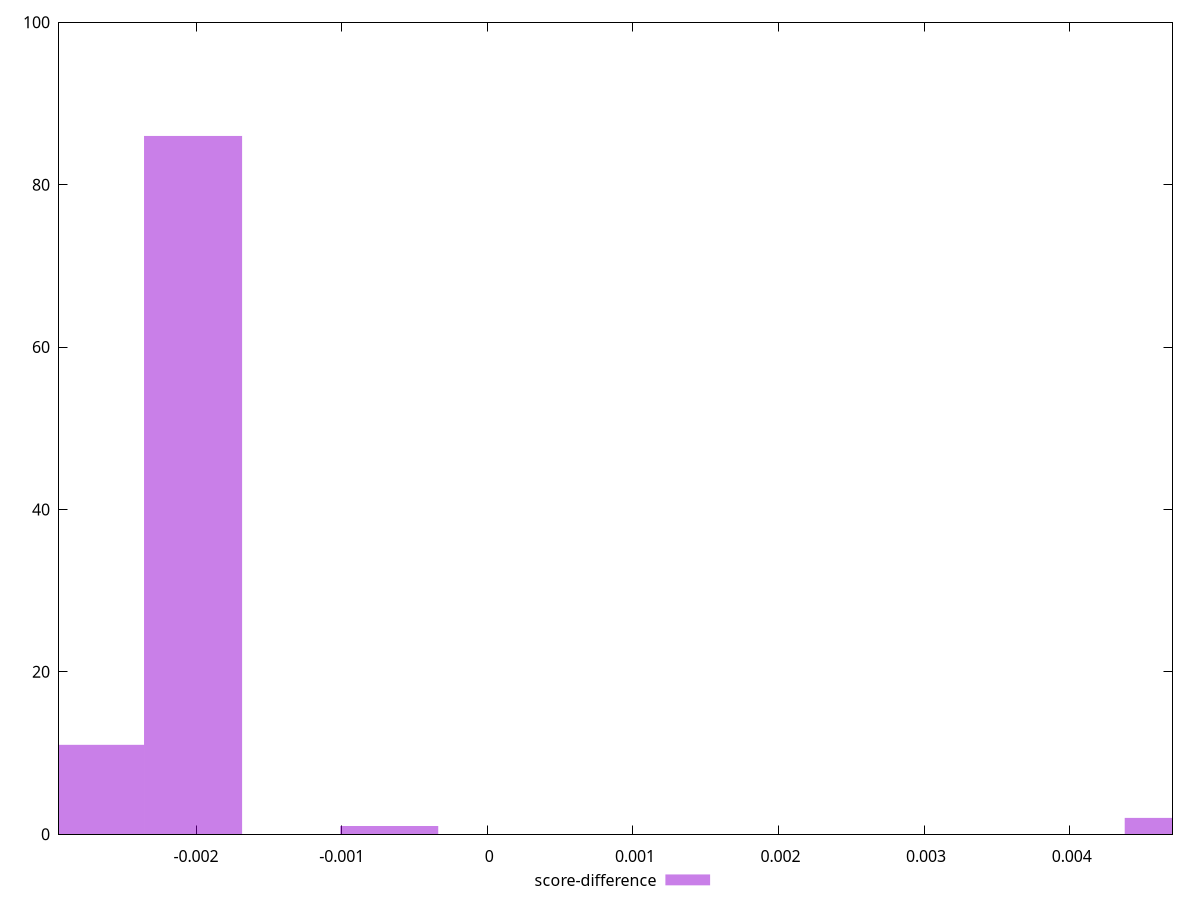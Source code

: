 reset

$scoreDifference <<EOF
-0.0020204974249309793 86
-0.002693996566574639 11
0.004714493991505618 2
-0.0006734991416436597 1
EOF

set key outside below
set boxwidth 0.0006734991416436597
set xrange [-0.002941176470588211:0.004705882352941171]
set yrange [0:100]
set trange [0:100]
set style fill transparent solid 0.5 noborder
set terminal svg size 640, 490 enhanced background rgb 'white'
set output "reprap/unused-javascript/samples/pages+cached+nointeractive/score-difference/histogram.svg"

plot $scoreDifference title "score-difference" with boxes

reset
